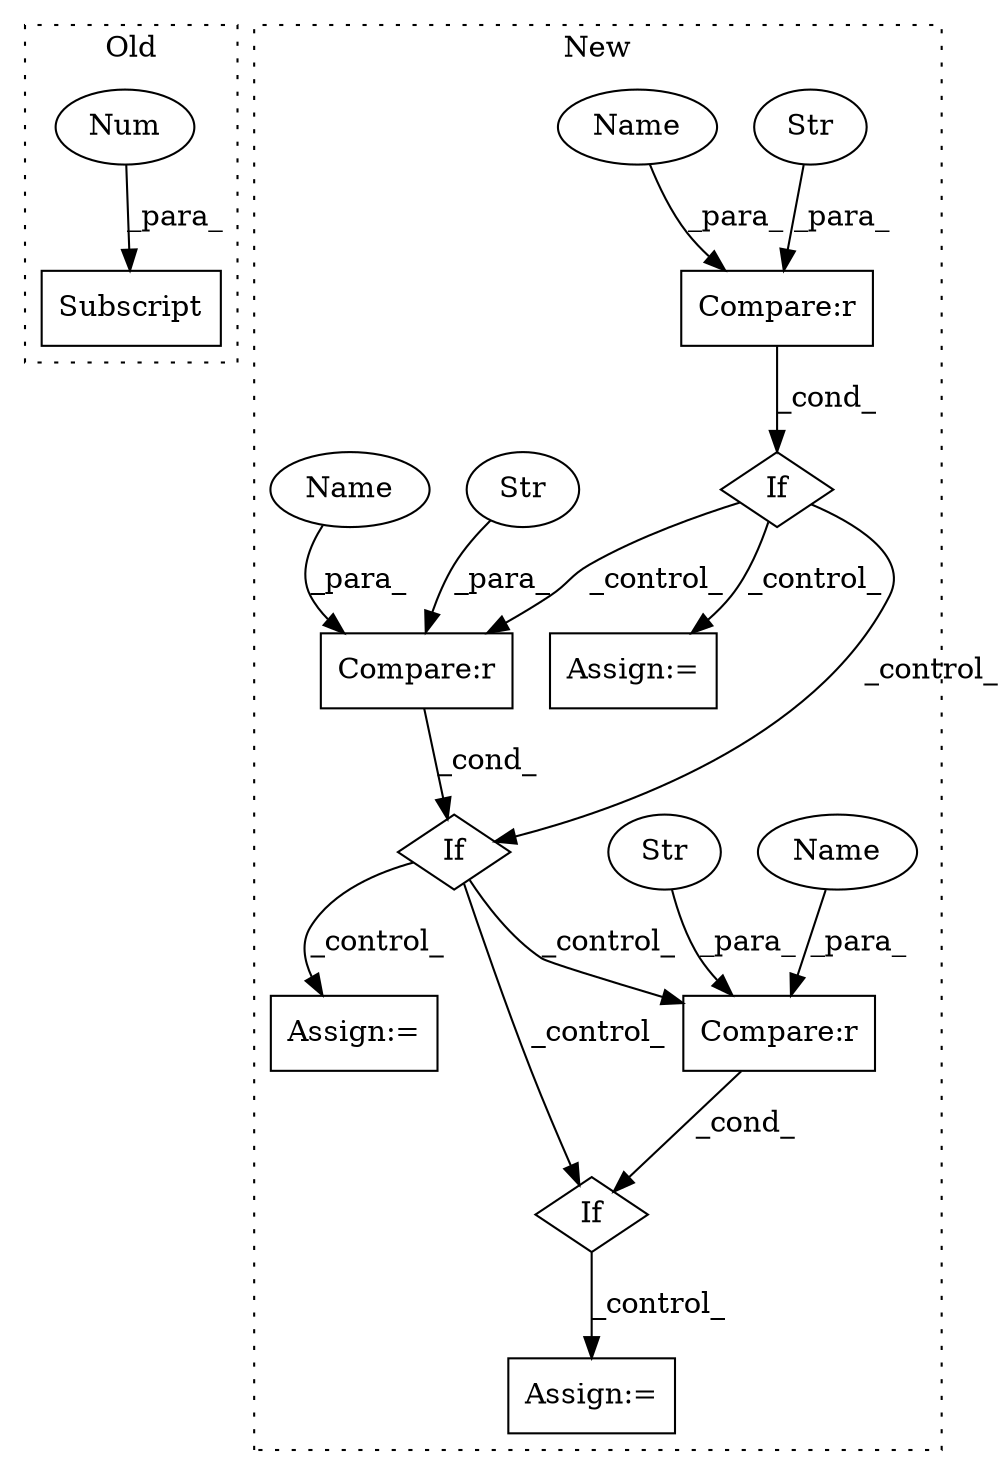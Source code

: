 digraph G {
subgraph cluster0 {
1 [label="Subscript" a="63" s="4968,0" l="13,0" shape="box"];
14 [label="Num" a="76" s="4979" l="1" shape="ellipse"];
label = "Old";
style="dotted";
}
subgraph cluster1 {
2 [label="If" a="96" s="3055,3074" l="3,14" shape="diamond"];
3 [label="Assign:=" a="68" s="3095" l="3" shape="box"];
4 [label="Compare:r" a="40" s="3058" l="16" shape="box"];
5 [label="Assign:=" a="68" s="3467" l="3" shape="box"];
6 [label="Assign:=" a="68" s="3277" l="3" shape="box"];
7 [label="Str" a="66" s="3067" l="7" shape="ellipse"];
8 [label="If" a="96" s="3362,3379" l="0,51" shape="diamond"];
9 [label="Compare:r" a="40" s="3362" l="17" shape="box"];
10 [label="Str" a="66" s="3371" l="8" shape="ellipse"];
11 [label="If" a="96" s="3209,3226" l="0,14" shape="diamond"];
12 [label="Compare:r" a="40" s="3209" l="17" shape="box"];
13 [label="Str" a="66" s="3218" l="8" shape="ellipse"];
15 [label="Name" a="87" s="3058" l="5" shape="ellipse"];
16 [label="Name" a="87" s="3362" l="5" shape="ellipse"];
17 [label="Name" a="87" s="3209" l="5" shape="ellipse"];
label = "New";
style="dotted";
}
2 -> 12 [label="_control_"];
2 -> 3 [label="_control_"];
2 -> 11 [label="_control_"];
4 -> 2 [label="_cond_"];
7 -> 4 [label="_para_"];
8 -> 5 [label="_control_"];
9 -> 8 [label="_cond_"];
10 -> 9 [label="_para_"];
11 -> 8 [label="_control_"];
11 -> 9 [label="_control_"];
11 -> 6 [label="_control_"];
12 -> 11 [label="_cond_"];
13 -> 12 [label="_para_"];
14 -> 1 [label="_para_"];
15 -> 4 [label="_para_"];
16 -> 9 [label="_para_"];
17 -> 12 [label="_para_"];
}